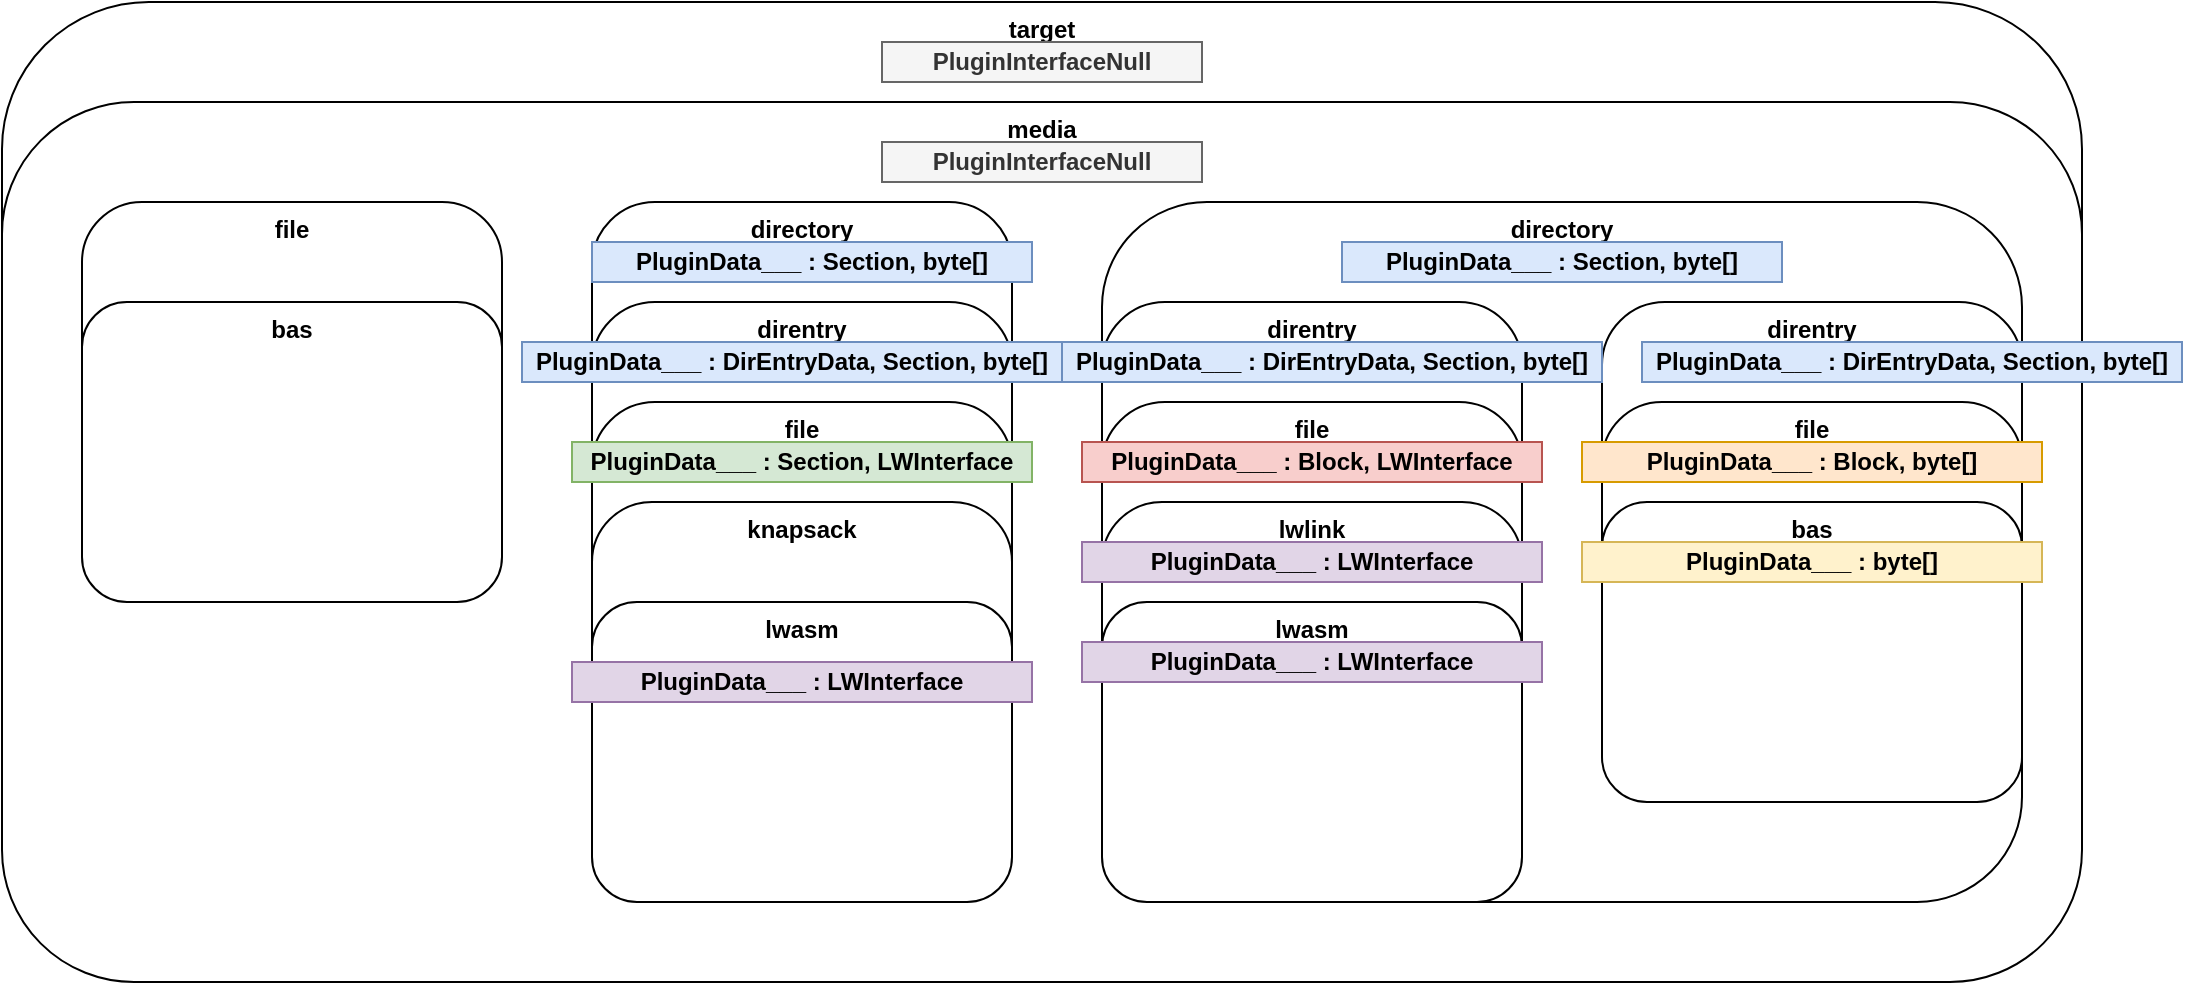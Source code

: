 <mxfile version="18.0.6" type="device"><diagram id="pa90EwcbQLg7f6RrHVAH" name="Page-1"><mxGraphModel dx="1422" dy="977" grid="1" gridSize="10" guides="1" tooltips="1" connect="1" arrows="1" fold="1" page="1" pageScale="1" pageWidth="1169" pageHeight="827" math="0" shadow="0"><root><mxCell id="0"/><mxCell id="1" parent="0"/><mxCell id="FtL-fYLxG4vJX01rtr1F-1" value="target" style="rounded=1;whiteSpace=wrap;html=1;verticalAlign=top;fontStyle=1;" vertex="1" parent="1"><mxGeometry x="80" y="40" width="1040" height="490" as="geometry"/></mxCell><mxCell id="FtL-fYLxG4vJX01rtr1F-3" value="media" style="rounded=1;whiteSpace=wrap;html=1;verticalAlign=top;fontStyle=1;" vertex="1" parent="1"><mxGeometry x="80" y="90" width="1040" height="440" as="geometry"/></mxCell><mxCell id="FtL-fYLxG4vJX01rtr1F-5" value="directory" style="rounded=1;whiteSpace=wrap;html=1;verticalAlign=top;fontStyle=1" vertex="1" parent="1"><mxGeometry x="375" y="140" width="210" height="350" as="geometry"/></mxCell><mxCell id="FtL-fYLxG4vJX01rtr1F-6" value="direntry" style="rounded=1;whiteSpace=wrap;html=1;verticalAlign=top;fontStyle=1" vertex="1" parent="1"><mxGeometry x="375" y="190" width="210" height="300" as="geometry"/></mxCell><mxCell id="FtL-fYLxG4vJX01rtr1F-7" value="file" style="rounded=1;whiteSpace=wrap;html=1;verticalAlign=top;fontStyle=1" vertex="1" parent="1"><mxGeometry x="375" y="240" width="210" height="250" as="geometry"/></mxCell><mxCell id="FtL-fYLxG4vJX01rtr1F-16" value="knapsack" style="rounded=1;whiteSpace=wrap;html=1;verticalAlign=top;fontStyle=1" vertex="1" parent="1"><mxGeometry x="375" y="290" width="210" height="200" as="geometry"/></mxCell><mxCell id="FtL-fYLxG4vJX01rtr1F-17" value="lwasm" style="rounded=1;whiteSpace=wrap;html=1;verticalAlign=top;fontStyle=1" vertex="1" parent="1"><mxGeometry x="375" y="340" width="210" height="150" as="geometry"/></mxCell><mxCell id="FtL-fYLxG4vJX01rtr1F-22" value="file" style="rounded=1;whiteSpace=wrap;html=1;verticalAlign=top;fontStyle=1" vertex="1" parent="1"><mxGeometry x="120" y="140" width="210" height="200" as="geometry"/></mxCell><mxCell id="FtL-fYLxG4vJX01rtr1F-19" value="bas" style="rounded=1;whiteSpace=wrap;html=1;verticalAlign=top;fontStyle=1" vertex="1" parent="1"><mxGeometry x="120" y="190" width="210" height="150" as="geometry"/></mxCell><mxCell id="FtL-fYLxG4vJX01rtr1F-23" value="directory" style="rounded=1;whiteSpace=wrap;html=1;verticalAlign=top;fontStyle=1" vertex="1" parent="1"><mxGeometry x="630" y="140" width="460" height="350" as="geometry"/></mxCell><mxCell id="FtL-fYLxG4vJX01rtr1F-24" value="direntry" style="rounded=1;whiteSpace=wrap;html=1;verticalAlign=top;fontStyle=1" vertex="1" parent="1"><mxGeometry x="630" y="190" width="210" height="300" as="geometry"/></mxCell><mxCell id="FtL-fYLxG4vJX01rtr1F-25" value="file" style="rounded=1;whiteSpace=wrap;html=1;verticalAlign=top;fontStyle=1" vertex="1" parent="1"><mxGeometry x="630" y="240" width="210" height="250" as="geometry"/></mxCell><mxCell id="FtL-fYLxG4vJX01rtr1F-26" value="lwlink" style="rounded=1;whiteSpace=wrap;html=1;verticalAlign=top;fontStyle=1" vertex="1" parent="1"><mxGeometry x="630" y="290" width="210" height="200" as="geometry"/></mxCell><mxCell id="FtL-fYLxG4vJX01rtr1F-27" value="lwasm" style="rounded=1;whiteSpace=wrap;html=1;verticalAlign=top;fontStyle=1" vertex="1" parent="1"><mxGeometry x="630" y="340" width="210" height="150" as="geometry"/></mxCell><mxCell id="FtL-fYLxG4vJX01rtr1F-29" value="direntry" style="rounded=1;whiteSpace=wrap;html=1;verticalAlign=top;fontStyle=1" vertex="1" parent="1"><mxGeometry x="880" y="190" width="210" height="250" as="geometry"/></mxCell><mxCell id="FtL-fYLxG4vJX01rtr1F-30" value="file" style="rounded=1;whiteSpace=wrap;html=1;verticalAlign=top;fontStyle=1" vertex="1" parent="1"><mxGeometry x="880" y="240" width="210" height="200" as="geometry"/></mxCell><mxCell id="FtL-fYLxG4vJX01rtr1F-31" value="bas" style="rounded=1;whiteSpace=wrap;html=1;verticalAlign=top;fontStyle=1" vertex="1" parent="1"><mxGeometry x="880" y="290" width="210" height="150" as="geometry"/></mxCell><mxCell id="FtL-fYLxG4vJX01rtr1F-34" value="PluginInterfaceNull" style="rounded=0;whiteSpace=wrap;html=1;fillColor=#f5f5f5;fontColor=#333333;strokeColor=#666666;fontStyle=1" vertex="1" parent="1"><mxGeometry x="520" y="60" width="160" height="20" as="geometry"/></mxCell><mxCell id="FtL-fYLxG4vJX01rtr1F-35" value="PluginInterfaceNull" style="rounded=0;whiteSpace=wrap;html=1;fillColor=#f5f5f5;fontColor=#333333;strokeColor=#666666;fontStyle=1" vertex="1" parent="1"><mxGeometry x="520" y="110" width="160" height="20" as="geometry"/></mxCell><mxCell id="FtL-fYLxG4vJX01rtr1F-36" value="PluginData___ : Section, byte[]" style="rounded=0;whiteSpace=wrap;html=1;fillColor=#dae8fc;strokeColor=#6c8ebf;fontStyle=1" vertex="1" parent="1"><mxGeometry x="750" y="160" width="220" height="20" as="geometry"/></mxCell><mxCell id="FtL-fYLxG4vJX01rtr1F-37" value="PluginData___ : Section, byte[]" style="rounded=0;whiteSpace=wrap;html=1;fillColor=#dae8fc;strokeColor=#6c8ebf;fontStyle=1" vertex="1" parent="1"><mxGeometry x="375" y="160" width="220" height="20" as="geometry"/></mxCell><mxCell id="FtL-fYLxG4vJX01rtr1F-38" value="PluginData___ : DirEntryData, Section, byte[]" style="rounded=0;whiteSpace=wrap;html=1;fillColor=#dae8fc;strokeColor=#6c8ebf;fontStyle=1" vertex="1" parent="1"><mxGeometry x="900" y="210" width="270" height="20" as="geometry"/></mxCell><mxCell id="FtL-fYLxG4vJX01rtr1F-39" value="PluginData___ : DirEntryData, Section, byte[]" style="rounded=0;whiteSpace=wrap;html=1;fillColor=#dae8fc;strokeColor=#6c8ebf;fontStyle=1" vertex="1" parent="1"><mxGeometry x="610" y="210" width="270" height="20" as="geometry"/></mxCell><mxCell id="FtL-fYLxG4vJX01rtr1F-40" value="PluginData___ : DirEntryData, Section, byte[]" style="rounded=0;whiteSpace=wrap;html=1;fillColor=#dae8fc;strokeColor=#6c8ebf;fontStyle=1" vertex="1" parent="1"><mxGeometry x="340" y="210" width="270" height="20" as="geometry"/></mxCell><mxCell id="FtL-fYLxG4vJX01rtr1F-41" value="PluginData___ : Block, LWInterface" style="rounded=0;whiteSpace=wrap;html=1;fillColor=#f8cecc;strokeColor=#b85450;fontStyle=1" vertex="1" parent="1"><mxGeometry x="620" y="260" width="230" height="20" as="geometry"/></mxCell><mxCell id="FtL-fYLxG4vJX01rtr1F-45" value="PluginData___ : Block, byte[]" style="rounded=0;whiteSpace=wrap;html=1;fillColor=#ffe6cc;strokeColor=#d79b00;fontStyle=1" vertex="1" parent="1"><mxGeometry x="870" y="260" width="230" height="20" as="geometry"/></mxCell><mxCell id="FtL-fYLxG4vJX01rtr1F-46" value="PluginData___ : byte[]" style="rounded=0;whiteSpace=wrap;html=1;fillColor=#fff2cc;strokeColor=#d6b656;fontStyle=1" vertex="1" parent="1"><mxGeometry x="870" y="310" width="230" height="20" as="geometry"/></mxCell><mxCell id="FtL-fYLxG4vJX01rtr1F-47" value="PluginData___ : LWInterface" style="rounded=0;whiteSpace=wrap;html=1;fillColor=#e1d5e7;strokeColor=#9673a6;fontStyle=1" vertex="1" parent="1"><mxGeometry x="620" y="310" width="230" height="20" as="geometry"/></mxCell><mxCell id="FtL-fYLxG4vJX01rtr1F-48" value="PluginData___ : LWInterface" style="rounded=0;whiteSpace=wrap;html=1;fillColor=#e1d5e7;strokeColor=#9673a6;fontStyle=1" vertex="1" parent="1"><mxGeometry x="620" y="360" width="230" height="20" as="geometry"/></mxCell><mxCell id="FtL-fYLxG4vJX01rtr1F-49" value="PluginData___ : Section, LWInterface" style="rounded=0;whiteSpace=wrap;html=1;fillColor=#d5e8d4;strokeColor=#82b366;fontStyle=1" vertex="1" parent="1"><mxGeometry x="365" y="260" width="230" height="20" as="geometry"/></mxCell><mxCell id="FtL-fYLxG4vJX01rtr1F-50" value="PluginData___ : LWInterface" style="rounded=0;whiteSpace=wrap;html=1;fillColor=#e1d5e7;strokeColor=#9673a6;fontStyle=1" vertex="1" parent="1"><mxGeometry x="365" y="370" width="230" height="20" as="geometry"/></mxCell></root></mxGraphModel></diagram></mxfile>